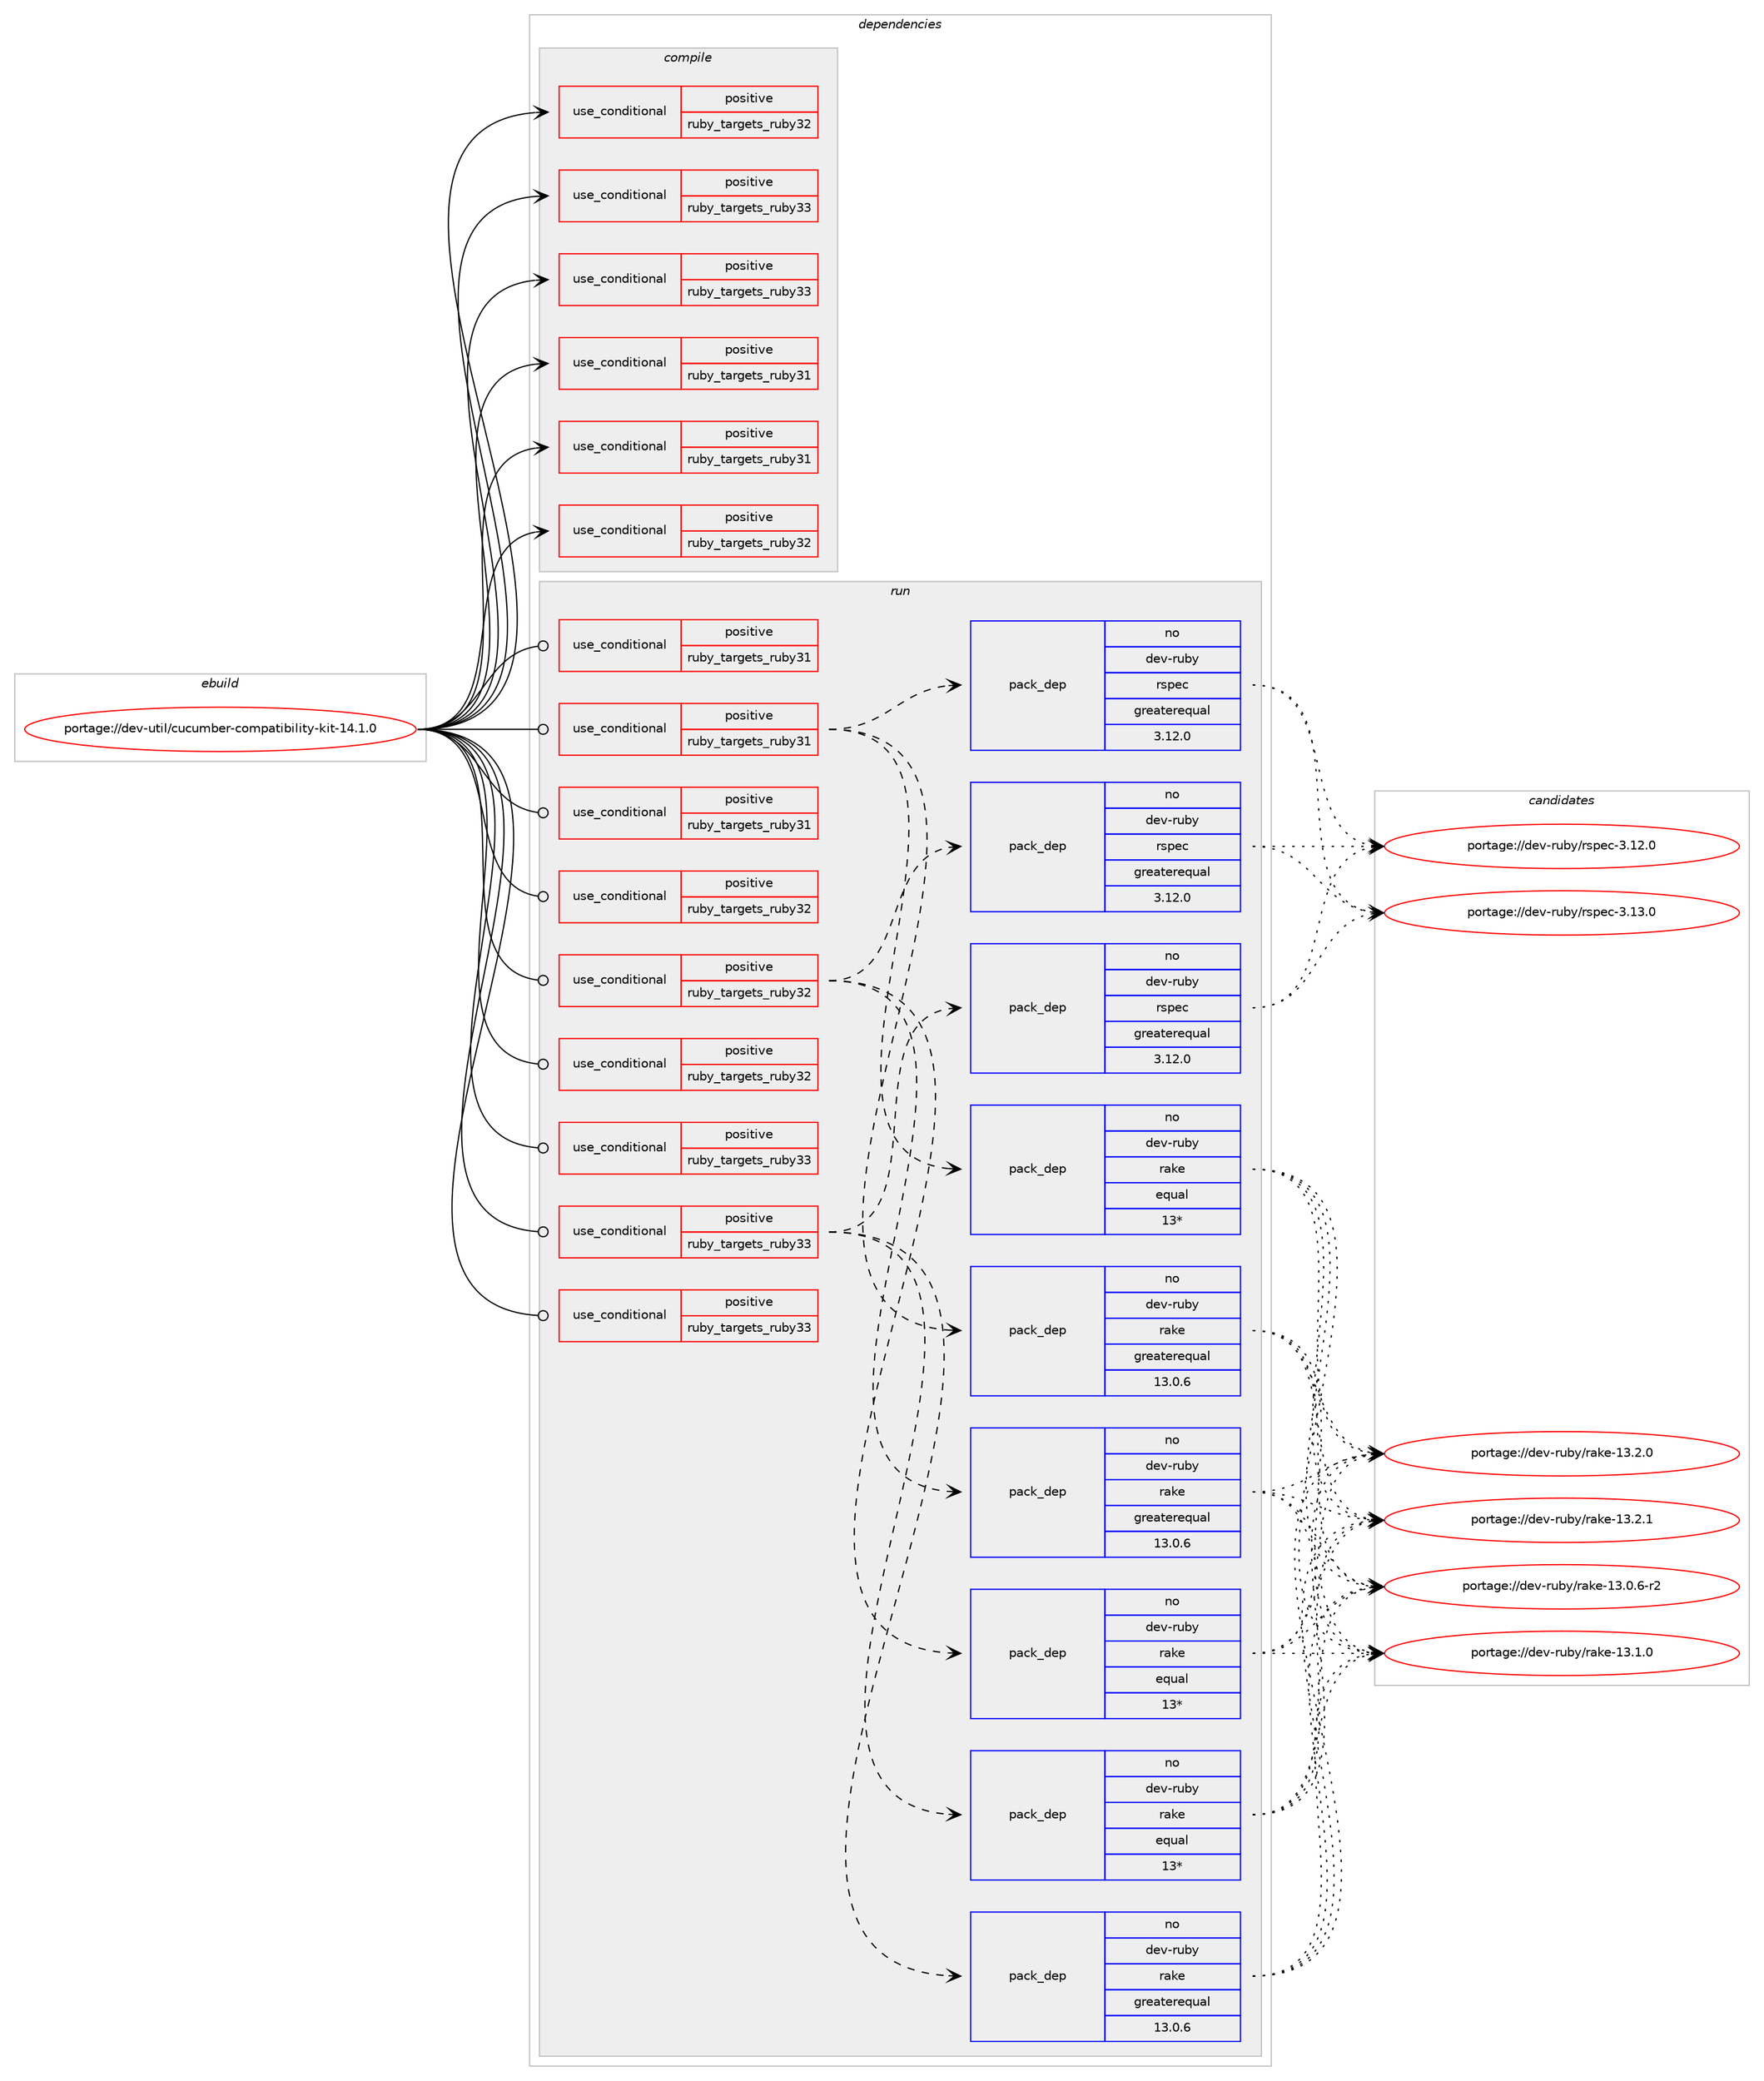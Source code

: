 digraph prolog {

# *************
# Graph options
# *************

newrank=true;
concentrate=true;
compound=true;
graph [rankdir=LR,fontname=Helvetica,fontsize=10,ranksep=1.5];#, ranksep=2.5, nodesep=0.2];
edge  [arrowhead=vee];
node  [fontname=Helvetica,fontsize=10];

# **********
# The ebuild
# **********

subgraph cluster_leftcol {
color=gray;
rank=same;
label=<<i>ebuild</i>>;
id [label="portage://dev-util/cucumber-compatibility-kit-14.1.0", color=red, width=4, href="../dev-util/cucumber-compatibility-kit-14.1.0.svg"];
}

# ****************
# The dependencies
# ****************

subgraph cluster_midcol {
color=gray;
label=<<i>dependencies</i>>;
subgraph cluster_compile {
fillcolor="#eeeeee";
style=filled;
label=<<i>compile</i>>;
subgraph cond58348 {
dependency108913 [label=<<TABLE BORDER="0" CELLBORDER="1" CELLSPACING="0" CELLPADDING="4"><TR><TD ROWSPAN="3" CELLPADDING="10">use_conditional</TD></TR><TR><TD>positive</TD></TR><TR><TD>ruby_targets_ruby31</TD></TR></TABLE>>, shape=none, color=red];
# *** BEGIN UNKNOWN DEPENDENCY TYPE (TODO) ***
# dependency108913 -> package_dependency(portage://dev-util/cucumber-compatibility-kit-14.1.0,install,no,dev-lang,ruby,none,[,,],[slot(3.1)],[])
# *** END UNKNOWN DEPENDENCY TYPE (TODO) ***

}
id:e -> dependency108913:w [weight=20,style="solid",arrowhead="vee"];
subgraph cond58349 {
dependency108914 [label=<<TABLE BORDER="0" CELLBORDER="1" CELLSPACING="0" CELLPADDING="4"><TR><TD ROWSPAN="3" CELLPADDING="10">use_conditional</TD></TR><TR><TD>positive</TD></TR><TR><TD>ruby_targets_ruby31</TD></TR></TABLE>>, shape=none, color=red];
# *** BEGIN UNKNOWN DEPENDENCY TYPE (TODO) ***
# dependency108914 -> package_dependency(portage://dev-util/cucumber-compatibility-kit-14.1.0,install,no,virtual,rubygems,none,[,,],[],[use(enable(ruby_targets_ruby31),negative)])
# *** END UNKNOWN DEPENDENCY TYPE (TODO) ***

}
id:e -> dependency108914:w [weight=20,style="solid",arrowhead="vee"];
subgraph cond58350 {
dependency108915 [label=<<TABLE BORDER="0" CELLBORDER="1" CELLSPACING="0" CELLPADDING="4"><TR><TD ROWSPAN="3" CELLPADDING="10">use_conditional</TD></TR><TR><TD>positive</TD></TR><TR><TD>ruby_targets_ruby32</TD></TR></TABLE>>, shape=none, color=red];
# *** BEGIN UNKNOWN DEPENDENCY TYPE (TODO) ***
# dependency108915 -> package_dependency(portage://dev-util/cucumber-compatibility-kit-14.1.0,install,no,dev-lang,ruby,none,[,,],[slot(3.2)],[])
# *** END UNKNOWN DEPENDENCY TYPE (TODO) ***

}
id:e -> dependency108915:w [weight=20,style="solid",arrowhead="vee"];
subgraph cond58351 {
dependency108916 [label=<<TABLE BORDER="0" CELLBORDER="1" CELLSPACING="0" CELLPADDING="4"><TR><TD ROWSPAN="3" CELLPADDING="10">use_conditional</TD></TR><TR><TD>positive</TD></TR><TR><TD>ruby_targets_ruby32</TD></TR></TABLE>>, shape=none, color=red];
# *** BEGIN UNKNOWN DEPENDENCY TYPE (TODO) ***
# dependency108916 -> package_dependency(portage://dev-util/cucumber-compatibility-kit-14.1.0,install,no,virtual,rubygems,none,[,,],[],[use(enable(ruby_targets_ruby32),negative)])
# *** END UNKNOWN DEPENDENCY TYPE (TODO) ***

}
id:e -> dependency108916:w [weight=20,style="solid",arrowhead="vee"];
subgraph cond58352 {
dependency108917 [label=<<TABLE BORDER="0" CELLBORDER="1" CELLSPACING="0" CELLPADDING="4"><TR><TD ROWSPAN="3" CELLPADDING="10">use_conditional</TD></TR><TR><TD>positive</TD></TR><TR><TD>ruby_targets_ruby33</TD></TR></TABLE>>, shape=none, color=red];
# *** BEGIN UNKNOWN DEPENDENCY TYPE (TODO) ***
# dependency108917 -> package_dependency(portage://dev-util/cucumber-compatibility-kit-14.1.0,install,no,dev-lang,ruby,none,[,,],[slot(3.3)],[])
# *** END UNKNOWN DEPENDENCY TYPE (TODO) ***

}
id:e -> dependency108917:w [weight=20,style="solid",arrowhead="vee"];
subgraph cond58353 {
dependency108918 [label=<<TABLE BORDER="0" CELLBORDER="1" CELLSPACING="0" CELLPADDING="4"><TR><TD ROWSPAN="3" CELLPADDING="10">use_conditional</TD></TR><TR><TD>positive</TD></TR><TR><TD>ruby_targets_ruby33</TD></TR></TABLE>>, shape=none, color=red];
# *** BEGIN UNKNOWN DEPENDENCY TYPE (TODO) ***
# dependency108918 -> package_dependency(portage://dev-util/cucumber-compatibility-kit-14.1.0,install,no,virtual,rubygems,none,[,,],[],[use(enable(ruby_targets_ruby33),negative)])
# *** END UNKNOWN DEPENDENCY TYPE (TODO) ***

}
id:e -> dependency108918:w [weight=20,style="solid",arrowhead="vee"];
}
subgraph cluster_compileandrun {
fillcolor="#eeeeee";
style=filled;
label=<<i>compile and run</i>>;
}
subgraph cluster_run {
fillcolor="#eeeeee";
style=filled;
label=<<i>run</i>>;
subgraph cond58354 {
dependency108919 [label=<<TABLE BORDER="0" CELLBORDER="1" CELLSPACING="0" CELLPADDING="4"><TR><TD ROWSPAN="3" CELLPADDING="10">use_conditional</TD></TR><TR><TD>positive</TD></TR><TR><TD>ruby_targets_ruby31</TD></TR></TABLE>>, shape=none, color=red];
# *** BEGIN UNKNOWN DEPENDENCY TYPE (TODO) ***
# dependency108919 -> package_dependency(portage://dev-util/cucumber-compatibility-kit-14.1.0,run,no,dev-lang,ruby,none,[,,],[slot(3.1)],[])
# *** END UNKNOWN DEPENDENCY TYPE (TODO) ***

}
id:e -> dependency108919:w [weight=20,style="solid",arrowhead="odot"];
subgraph cond58355 {
dependency108920 [label=<<TABLE BORDER="0" CELLBORDER="1" CELLSPACING="0" CELLPADDING="4"><TR><TD ROWSPAN="3" CELLPADDING="10">use_conditional</TD></TR><TR><TD>positive</TD></TR><TR><TD>ruby_targets_ruby31</TD></TR></TABLE>>, shape=none, color=red];
# *** BEGIN UNKNOWN DEPENDENCY TYPE (TODO) ***
# dependency108920 -> package_dependency(portage://dev-util/cucumber-compatibility-kit-14.1.0,run,no,dev-util,cucumber-messages,none,[,,],[slot(22)],[use(enable(ruby_targets_ruby31),negative)])
# *** END UNKNOWN DEPENDENCY TYPE (TODO) ***

subgraph pack49179 {
dependency108921 [label=<<TABLE BORDER="0" CELLBORDER="1" CELLSPACING="0" CELLPADDING="4" WIDTH="220"><TR><TD ROWSPAN="6" CELLPADDING="30">pack_dep</TD></TR><TR><TD WIDTH="110">no</TD></TR><TR><TD>dev-ruby</TD></TR><TR><TD>rake</TD></TR><TR><TD>greaterequal</TD></TR><TR><TD>13.0.6</TD></TR></TABLE>>, shape=none, color=blue];
}
dependency108920:e -> dependency108921:w [weight=20,style="dashed",arrowhead="vee"];
subgraph pack49180 {
dependency108922 [label=<<TABLE BORDER="0" CELLBORDER="1" CELLSPACING="0" CELLPADDING="4" WIDTH="220"><TR><TD ROWSPAN="6" CELLPADDING="30">pack_dep</TD></TR><TR><TD WIDTH="110">no</TD></TR><TR><TD>dev-ruby</TD></TR><TR><TD>rake</TD></TR><TR><TD>equal</TD></TR><TR><TD>13*</TD></TR></TABLE>>, shape=none, color=blue];
}
dependency108920:e -> dependency108922:w [weight=20,style="dashed",arrowhead="vee"];
subgraph pack49181 {
dependency108923 [label=<<TABLE BORDER="0" CELLBORDER="1" CELLSPACING="0" CELLPADDING="4" WIDTH="220"><TR><TD ROWSPAN="6" CELLPADDING="30">pack_dep</TD></TR><TR><TD WIDTH="110">no</TD></TR><TR><TD>dev-ruby</TD></TR><TR><TD>rspec</TD></TR><TR><TD>greaterequal</TD></TR><TR><TD>3.12.0</TD></TR></TABLE>>, shape=none, color=blue];
}
dependency108920:e -> dependency108923:w [weight=20,style="dashed",arrowhead="vee"];
}
id:e -> dependency108920:w [weight=20,style="solid",arrowhead="odot"];
subgraph cond58356 {
dependency108924 [label=<<TABLE BORDER="0" CELLBORDER="1" CELLSPACING="0" CELLPADDING="4"><TR><TD ROWSPAN="3" CELLPADDING="10">use_conditional</TD></TR><TR><TD>positive</TD></TR><TR><TD>ruby_targets_ruby31</TD></TR></TABLE>>, shape=none, color=red];
# *** BEGIN UNKNOWN DEPENDENCY TYPE (TODO) ***
# dependency108924 -> package_dependency(portage://dev-util/cucumber-compatibility-kit-14.1.0,run,no,virtual,rubygems,none,[,,],[],[use(enable(ruby_targets_ruby31),negative)])
# *** END UNKNOWN DEPENDENCY TYPE (TODO) ***

}
id:e -> dependency108924:w [weight=20,style="solid",arrowhead="odot"];
subgraph cond58357 {
dependency108925 [label=<<TABLE BORDER="0" CELLBORDER="1" CELLSPACING="0" CELLPADDING="4"><TR><TD ROWSPAN="3" CELLPADDING="10">use_conditional</TD></TR><TR><TD>positive</TD></TR><TR><TD>ruby_targets_ruby32</TD></TR></TABLE>>, shape=none, color=red];
# *** BEGIN UNKNOWN DEPENDENCY TYPE (TODO) ***
# dependency108925 -> package_dependency(portage://dev-util/cucumber-compatibility-kit-14.1.0,run,no,dev-lang,ruby,none,[,,],[slot(3.2)],[])
# *** END UNKNOWN DEPENDENCY TYPE (TODO) ***

}
id:e -> dependency108925:w [weight=20,style="solid",arrowhead="odot"];
subgraph cond58358 {
dependency108926 [label=<<TABLE BORDER="0" CELLBORDER="1" CELLSPACING="0" CELLPADDING="4"><TR><TD ROWSPAN="3" CELLPADDING="10">use_conditional</TD></TR><TR><TD>positive</TD></TR><TR><TD>ruby_targets_ruby32</TD></TR></TABLE>>, shape=none, color=red];
# *** BEGIN UNKNOWN DEPENDENCY TYPE (TODO) ***
# dependency108926 -> package_dependency(portage://dev-util/cucumber-compatibility-kit-14.1.0,run,no,dev-util,cucumber-messages,none,[,,],[slot(22)],[use(enable(ruby_targets_ruby32),negative)])
# *** END UNKNOWN DEPENDENCY TYPE (TODO) ***

subgraph pack49182 {
dependency108927 [label=<<TABLE BORDER="0" CELLBORDER="1" CELLSPACING="0" CELLPADDING="4" WIDTH="220"><TR><TD ROWSPAN="6" CELLPADDING="30">pack_dep</TD></TR><TR><TD WIDTH="110">no</TD></TR><TR><TD>dev-ruby</TD></TR><TR><TD>rake</TD></TR><TR><TD>greaterequal</TD></TR><TR><TD>13.0.6</TD></TR></TABLE>>, shape=none, color=blue];
}
dependency108926:e -> dependency108927:w [weight=20,style="dashed",arrowhead="vee"];
subgraph pack49183 {
dependency108928 [label=<<TABLE BORDER="0" CELLBORDER="1" CELLSPACING="0" CELLPADDING="4" WIDTH="220"><TR><TD ROWSPAN="6" CELLPADDING="30">pack_dep</TD></TR><TR><TD WIDTH="110">no</TD></TR><TR><TD>dev-ruby</TD></TR><TR><TD>rake</TD></TR><TR><TD>equal</TD></TR><TR><TD>13*</TD></TR></TABLE>>, shape=none, color=blue];
}
dependency108926:e -> dependency108928:w [weight=20,style="dashed",arrowhead="vee"];
subgraph pack49184 {
dependency108929 [label=<<TABLE BORDER="0" CELLBORDER="1" CELLSPACING="0" CELLPADDING="4" WIDTH="220"><TR><TD ROWSPAN="6" CELLPADDING="30">pack_dep</TD></TR><TR><TD WIDTH="110">no</TD></TR><TR><TD>dev-ruby</TD></TR><TR><TD>rspec</TD></TR><TR><TD>greaterequal</TD></TR><TR><TD>3.12.0</TD></TR></TABLE>>, shape=none, color=blue];
}
dependency108926:e -> dependency108929:w [weight=20,style="dashed",arrowhead="vee"];
}
id:e -> dependency108926:w [weight=20,style="solid",arrowhead="odot"];
subgraph cond58359 {
dependency108930 [label=<<TABLE BORDER="0" CELLBORDER="1" CELLSPACING="0" CELLPADDING="4"><TR><TD ROWSPAN="3" CELLPADDING="10">use_conditional</TD></TR><TR><TD>positive</TD></TR><TR><TD>ruby_targets_ruby32</TD></TR></TABLE>>, shape=none, color=red];
# *** BEGIN UNKNOWN DEPENDENCY TYPE (TODO) ***
# dependency108930 -> package_dependency(portage://dev-util/cucumber-compatibility-kit-14.1.0,run,no,virtual,rubygems,none,[,,],[],[use(enable(ruby_targets_ruby32),negative)])
# *** END UNKNOWN DEPENDENCY TYPE (TODO) ***

}
id:e -> dependency108930:w [weight=20,style="solid",arrowhead="odot"];
subgraph cond58360 {
dependency108931 [label=<<TABLE BORDER="0" CELLBORDER="1" CELLSPACING="0" CELLPADDING="4"><TR><TD ROWSPAN="3" CELLPADDING="10">use_conditional</TD></TR><TR><TD>positive</TD></TR><TR><TD>ruby_targets_ruby33</TD></TR></TABLE>>, shape=none, color=red];
# *** BEGIN UNKNOWN DEPENDENCY TYPE (TODO) ***
# dependency108931 -> package_dependency(portage://dev-util/cucumber-compatibility-kit-14.1.0,run,no,dev-lang,ruby,none,[,,],[slot(3.3)],[])
# *** END UNKNOWN DEPENDENCY TYPE (TODO) ***

}
id:e -> dependency108931:w [weight=20,style="solid",arrowhead="odot"];
subgraph cond58361 {
dependency108932 [label=<<TABLE BORDER="0" CELLBORDER="1" CELLSPACING="0" CELLPADDING="4"><TR><TD ROWSPAN="3" CELLPADDING="10">use_conditional</TD></TR><TR><TD>positive</TD></TR><TR><TD>ruby_targets_ruby33</TD></TR></TABLE>>, shape=none, color=red];
# *** BEGIN UNKNOWN DEPENDENCY TYPE (TODO) ***
# dependency108932 -> package_dependency(portage://dev-util/cucumber-compatibility-kit-14.1.0,run,no,dev-util,cucumber-messages,none,[,,],[slot(22)],[use(enable(ruby_targets_ruby33),negative)])
# *** END UNKNOWN DEPENDENCY TYPE (TODO) ***

subgraph pack49185 {
dependency108933 [label=<<TABLE BORDER="0" CELLBORDER="1" CELLSPACING="0" CELLPADDING="4" WIDTH="220"><TR><TD ROWSPAN="6" CELLPADDING="30">pack_dep</TD></TR><TR><TD WIDTH="110">no</TD></TR><TR><TD>dev-ruby</TD></TR><TR><TD>rake</TD></TR><TR><TD>greaterequal</TD></TR><TR><TD>13.0.6</TD></TR></TABLE>>, shape=none, color=blue];
}
dependency108932:e -> dependency108933:w [weight=20,style="dashed",arrowhead="vee"];
subgraph pack49186 {
dependency108934 [label=<<TABLE BORDER="0" CELLBORDER="1" CELLSPACING="0" CELLPADDING="4" WIDTH="220"><TR><TD ROWSPAN="6" CELLPADDING="30">pack_dep</TD></TR><TR><TD WIDTH="110">no</TD></TR><TR><TD>dev-ruby</TD></TR><TR><TD>rake</TD></TR><TR><TD>equal</TD></TR><TR><TD>13*</TD></TR></TABLE>>, shape=none, color=blue];
}
dependency108932:e -> dependency108934:w [weight=20,style="dashed",arrowhead="vee"];
subgraph pack49187 {
dependency108935 [label=<<TABLE BORDER="0" CELLBORDER="1" CELLSPACING="0" CELLPADDING="4" WIDTH="220"><TR><TD ROWSPAN="6" CELLPADDING="30">pack_dep</TD></TR><TR><TD WIDTH="110">no</TD></TR><TR><TD>dev-ruby</TD></TR><TR><TD>rspec</TD></TR><TR><TD>greaterequal</TD></TR><TR><TD>3.12.0</TD></TR></TABLE>>, shape=none, color=blue];
}
dependency108932:e -> dependency108935:w [weight=20,style="dashed",arrowhead="vee"];
}
id:e -> dependency108932:w [weight=20,style="solid",arrowhead="odot"];
subgraph cond58362 {
dependency108936 [label=<<TABLE BORDER="0" CELLBORDER="1" CELLSPACING="0" CELLPADDING="4"><TR><TD ROWSPAN="3" CELLPADDING="10">use_conditional</TD></TR><TR><TD>positive</TD></TR><TR><TD>ruby_targets_ruby33</TD></TR></TABLE>>, shape=none, color=red];
# *** BEGIN UNKNOWN DEPENDENCY TYPE (TODO) ***
# dependency108936 -> package_dependency(portage://dev-util/cucumber-compatibility-kit-14.1.0,run,no,virtual,rubygems,none,[,,],[],[use(enable(ruby_targets_ruby33),negative)])
# *** END UNKNOWN DEPENDENCY TYPE (TODO) ***

}
id:e -> dependency108936:w [weight=20,style="solid",arrowhead="odot"];
}
}

# **************
# The candidates
# **************

subgraph cluster_choices {
rank=same;
color=gray;
label=<<i>candidates</i>>;

subgraph choice49179 {
color=black;
nodesep=1;
choice10010111845114117981214711497107101454951464846544511450 [label="portage://dev-ruby/rake-13.0.6-r2", color=red, width=4,href="../dev-ruby/rake-13.0.6-r2.svg"];
choice1001011184511411798121471149710710145495146494648 [label="portage://dev-ruby/rake-13.1.0", color=red, width=4,href="../dev-ruby/rake-13.1.0.svg"];
choice1001011184511411798121471149710710145495146504648 [label="portage://dev-ruby/rake-13.2.0", color=red, width=4,href="../dev-ruby/rake-13.2.0.svg"];
choice1001011184511411798121471149710710145495146504649 [label="portage://dev-ruby/rake-13.2.1", color=red, width=4,href="../dev-ruby/rake-13.2.1.svg"];
dependency108921:e -> choice10010111845114117981214711497107101454951464846544511450:w [style=dotted,weight="100"];
dependency108921:e -> choice1001011184511411798121471149710710145495146494648:w [style=dotted,weight="100"];
dependency108921:e -> choice1001011184511411798121471149710710145495146504648:w [style=dotted,weight="100"];
dependency108921:e -> choice1001011184511411798121471149710710145495146504649:w [style=dotted,weight="100"];
}
subgraph choice49180 {
color=black;
nodesep=1;
choice10010111845114117981214711497107101454951464846544511450 [label="portage://dev-ruby/rake-13.0.6-r2", color=red, width=4,href="../dev-ruby/rake-13.0.6-r2.svg"];
choice1001011184511411798121471149710710145495146494648 [label="portage://dev-ruby/rake-13.1.0", color=red, width=4,href="../dev-ruby/rake-13.1.0.svg"];
choice1001011184511411798121471149710710145495146504648 [label="portage://dev-ruby/rake-13.2.0", color=red, width=4,href="../dev-ruby/rake-13.2.0.svg"];
choice1001011184511411798121471149710710145495146504649 [label="portage://dev-ruby/rake-13.2.1", color=red, width=4,href="../dev-ruby/rake-13.2.1.svg"];
dependency108922:e -> choice10010111845114117981214711497107101454951464846544511450:w [style=dotted,weight="100"];
dependency108922:e -> choice1001011184511411798121471149710710145495146494648:w [style=dotted,weight="100"];
dependency108922:e -> choice1001011184511411798121471149710710145495146504648:w [style=dotted,weight="100"];
dependency108922:e -> choice1001011184511411798121471149710710145495146504649:w [style=dotted,weight="100"];
}
subgraph choice49181 {
color=black;
nodesep=1;
choice1001011184511411798121471141151121019945514649504648 [label="portage://dev-ruby/rspec-3.12.0", color=red, width=4,href="../dev-ruby/rspec-3.12.0.svg"];
choice1001011184511411798121471141151121019945514649514648 [label="portage://dev-ruby/rspec-3.13.0", color=red, width=4,href="../dev-ruby/rspec-3.13.0.svg"];
dependency108923:e -> choice1001011184511411798121471141151121019945514649504648:w [style=dotted,weight="100"];
dependency108923:e -> choice1001011184511411798121471141151121019945514649514648:w [style=dotted,weight="100"];
}
subgraph choice49182 {
color=black;
nodesep=1;
choice10010111845114117981214711497107101454951464846544511450 [label="portage://dev-ruby/rake-13.0.6-r2", color=red, width=4,href="../dev-ruby/rake-13.0.6-r2.svg"];
choice1001011184511411798121471149710710145495146494648 [label="portage://dev-ruby/rake-13.1.0", color=red, width=4,href="../dev-ruby/rake-13.1.0.svg"];
choice1001011184511411798121471149710710145495146504648 [label="portage://dev-ruby/rake-13.2.0", color=red, width=4,href="../dev-ruby/rake-13.2.0.svg"];
choice1001011184511411798121471149710710145495146504649 [label="portage://dev-ruby/rake-13.2.1", color=red, width=4,href="../dev-ruby/rake-13.2.1.svg"];
dependency108927:e -> choice10010111845114117981214711497107101454951464846544511450:w [style=dotted,weight="100"];
dependency108927:e -> choice1001011184511411798121471149710710145495146494648:w [style=dotted,weight="100"];
dependency108927:e -> choice1001011184511411798121471149710710145495146504648:w [style=dotted,weight="100"];
dependency108927:e -> choice1001011184511411798121471149710710145495146504649:w [style=dotted,weight="100"];
}
subgraph choice49183 {
color=black;
nodesep=1;
choice10010111845114117981214711497107101454951464846544511450 [label="portage://dev-ruby/rake-13.0.6-r2", color=red, width=4,href="../dev-ruby/rake-13.0.6-r2.svg"];
choice1001011184511411798121471149710710145495146494648 [label="portage://dev-ruby/rake-13.1.0", color=red, width=4,href="../dev-ruby/rake-13.1.0.svg"];
choice1001011184511411798121471149710710145495146504648 [label="portage://dev-ruby/rake-13.2.0", color=red, width=4,href="../dev-ruby/rake-13.2.0.svg"];
choice1001011184511411798121471149710710145495146504649 [label="portage://dev-ruby/rake-13.2.1", color=red, width=4,href="../dev-ruby/rake-13.2.1.svg"];
dependency108928:e -> choice10010111845114117981214711497107101454951464846544511450:w [style=dotted,weight="100"];
dependency108928:e -> choice1001011184511411798121471149710710145495146494648:w [style=dotted,weight="100"];
dependency108928:e -> choice1001011184511411798121471149710710145495146504648:w [style=dotted,weight="100"];
dependency108928:e -> choice1001011184511411798121471149710710145495146504649:w [style=dotted,weight="100"];
}
subgraph choice49184 {
color=black;
nodesep=1;
choice1001011184511411798121471141151121019945514649504648 [label="portage://dev-ruby/rspec-3.12.0", color=red, width=4,href="../dev-ruby/rspec-3.12.0.svg"];
choice1001011184511411798121471141151121019945514649514648 [label="portage://dev-ruby/rspec-3.13.0", color=red, width=4,href="../dev-ruby/rspec-3.13.0.svg"];
dependency108929:e -> choice1001011184511411798121471141151121019945514649504648:w [style=dotted,weight="100"];
dependency108929:e -> choice1001011184511411798121471141151121019945514649514648:w [style=dotted,weight="100"];
}
subgraph choice49185 {
color=black;
nodesep=1;
choice10010111845114117981214711497107101454951464846544511450 [label="portage://dev-ruby/rake-13.0.6-r2", color=red, width=4,href="../dev-ruby/rake-13.0.6-r2.svg"];
choice1001011184511411798121471149710710145495146494648 [label="portage://dev-ruby/rake-13.1.0", color=red, width=4,href="../dev-ruby/rake-13.1.0.svg"];
choice1001011184511411798121471149710710145495146504648 [label="portage://dev-ruby/rake-13.2.0", color=red, width=4,href="../dev-ruby/rake-13.2.0.svg"];
choice1001011184511411798121471149710710145495146504649 [label="portage://dev-ruby/rake-13.2.1", color=red, width=4,href="../dev-ruby/rake-13.2.1.svg"];
dependency108933:e -> choice10010111845114117981214711497107101454951464846544511450:w [style=dotted,weight="100"];
dependency108933:e -> choice1001011184511411798121471149710710145495146494648:w [style=dotted,weight="100"];
dependency108933:e -> choice1001011184511411798121471149710710145495146504648:w [style=dotted,weight="100"];
dependency108933:e -> choice1001011184511411798121471149710710145495146504649:w [style=dotted,weight="100"];
}
subgraph choice49186 {
color=black;
nodesep=1;
choice10010111845114117981214711497107101454951464846544511450 [label="portage://dev-ruby/rake-13.0.6-r2", color=red, width=4,href="../dev-ruby/rake-13.0.6-r2.svg"];
choice1001011184511411798121471149710710145495146494648 [label="portage://dev-ruby/rake-13.1.0", color=red, width=4,href="../dev-ruby/rake-13.1.0.svg"];
choice1001011184511411798121471149710710145495146504648 [label="portage://dev-ruby/rake-13.2.0", color=red, width=4,href="../dev-ruby/rake-13.2.0.svg"];
choice1001011184511411798121471149710710145495146504649 [label="portage://dev-ruby/rake-13.2.1", color=red, width=4,href="../dev-ruby/rake-13.2.1.svg"];
dependency108934:e -> choice10010111845114117981214711497107101454951464846544511450:w [style=dotted,weight="100"];
dependency108934:e -> choice1001011184511411798121471149710710145495146494648:w [style=dotted,weight="100"];
dependency108934:e -> choice1001011184511411798121471149710710145495146504648:w [style=dotted,weight="100"];
dependency108934:e -> choice1001011184511411798121471149710710145495146504649:w [style=dotted,weight="100"];
}
subgraph choice49187 {
color=black;
nodesep=1;
choice1001011184511411798121471141151121019945514649504648 [label="portage://dev-ruby/rspec-3.12.0", color=red, width=4,href="../dev-ruby/rspec-3.12.0.svg"];
choice1001011184511411798121471141151121019945514649514648 [label="portage://dev-ruby/rspec-3.13.0", color=red, width=4,href="../dev-ruby/rspec-3.13.0.svg"];
dependency108935:e -> choice1001011184511411798121471141151121019945514649504648:w [style=dotted,weight="100"];
dependency108935:e -> choice1001011184511411798121471141151121019945514649514648:w [style=dotted,weight="100"];
}
}

}
